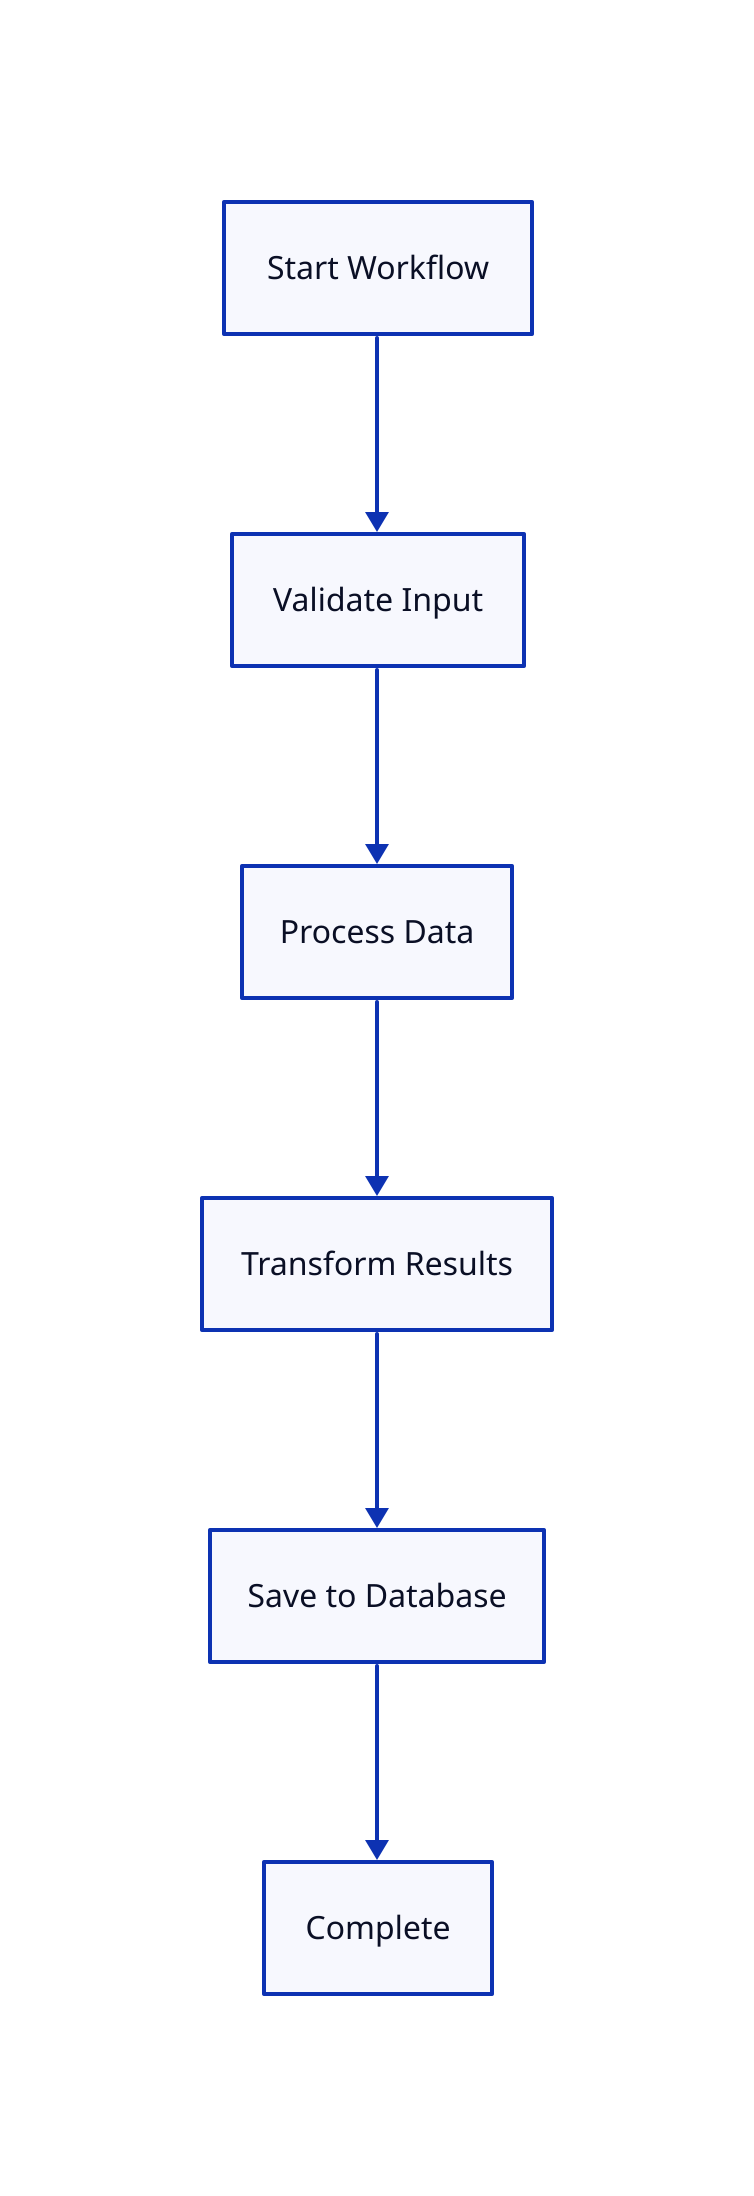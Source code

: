 direction: down

# Simple workflow - theme applied automatically!
start: "Start Workflow"
validate: "Validate Input"
process: "Process Data"
transform: "Transform Results"
save: "Save to Database"
success: "Complete"

# Flow connections
start -> validate
validate -> process
process -> transform
transform -> save
save -> success
